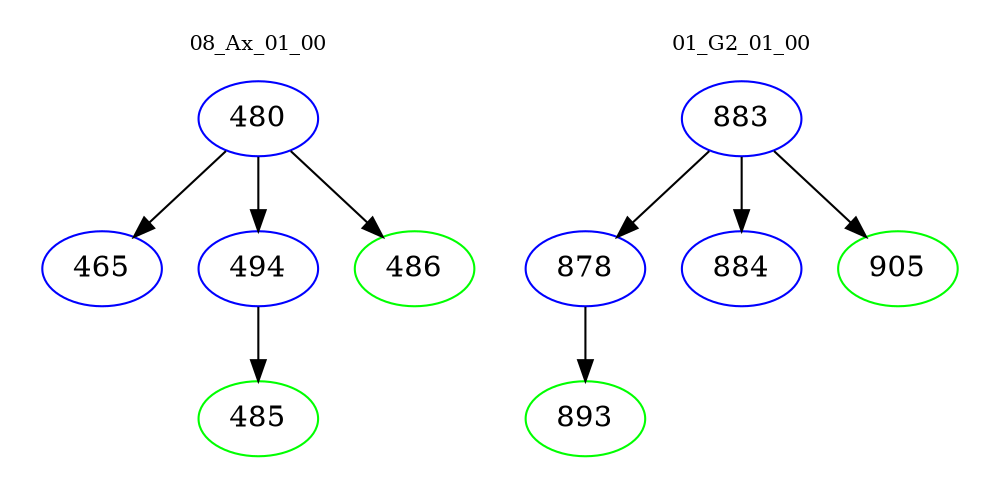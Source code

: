 digraph{
subgraph cluster_0 {
color = white
label = "08_Ax_01_00";
fontsize=10;
T0_480 [label="480", color="blue"]
T0_480 -> T0_465 [color="black"]
T0_465 [label="465", color="blue"]
T0_480 -> T0_494 [color="black"]
T0_494 [label="494", color="blue"]
T0_494 -> T0_485 [color="black"]
T0_485 [label="485", color="green"]
T0_480 -> T0_486 [color="black"]
T0_486 [label="486", color="green"]
}
subgraph cluster_1 {
color = white
label = "01_G2_01_00";
fontsize=10;
T1_883 [label="883", color="blue"]
T1_883 -> T1_878 [color="black"]
T1_878 [label="878", color="blue"]
T1_878 -> T1_893 [color="black"]
T1_893 [label="893", color="green"]
T1_883 -> T1_884 [color="black"]
T1_884 [label="884", color="blue"]
T1_883 -> T1_905 [color="black"]
T1_905 [label="905", color="green"]
}
}
